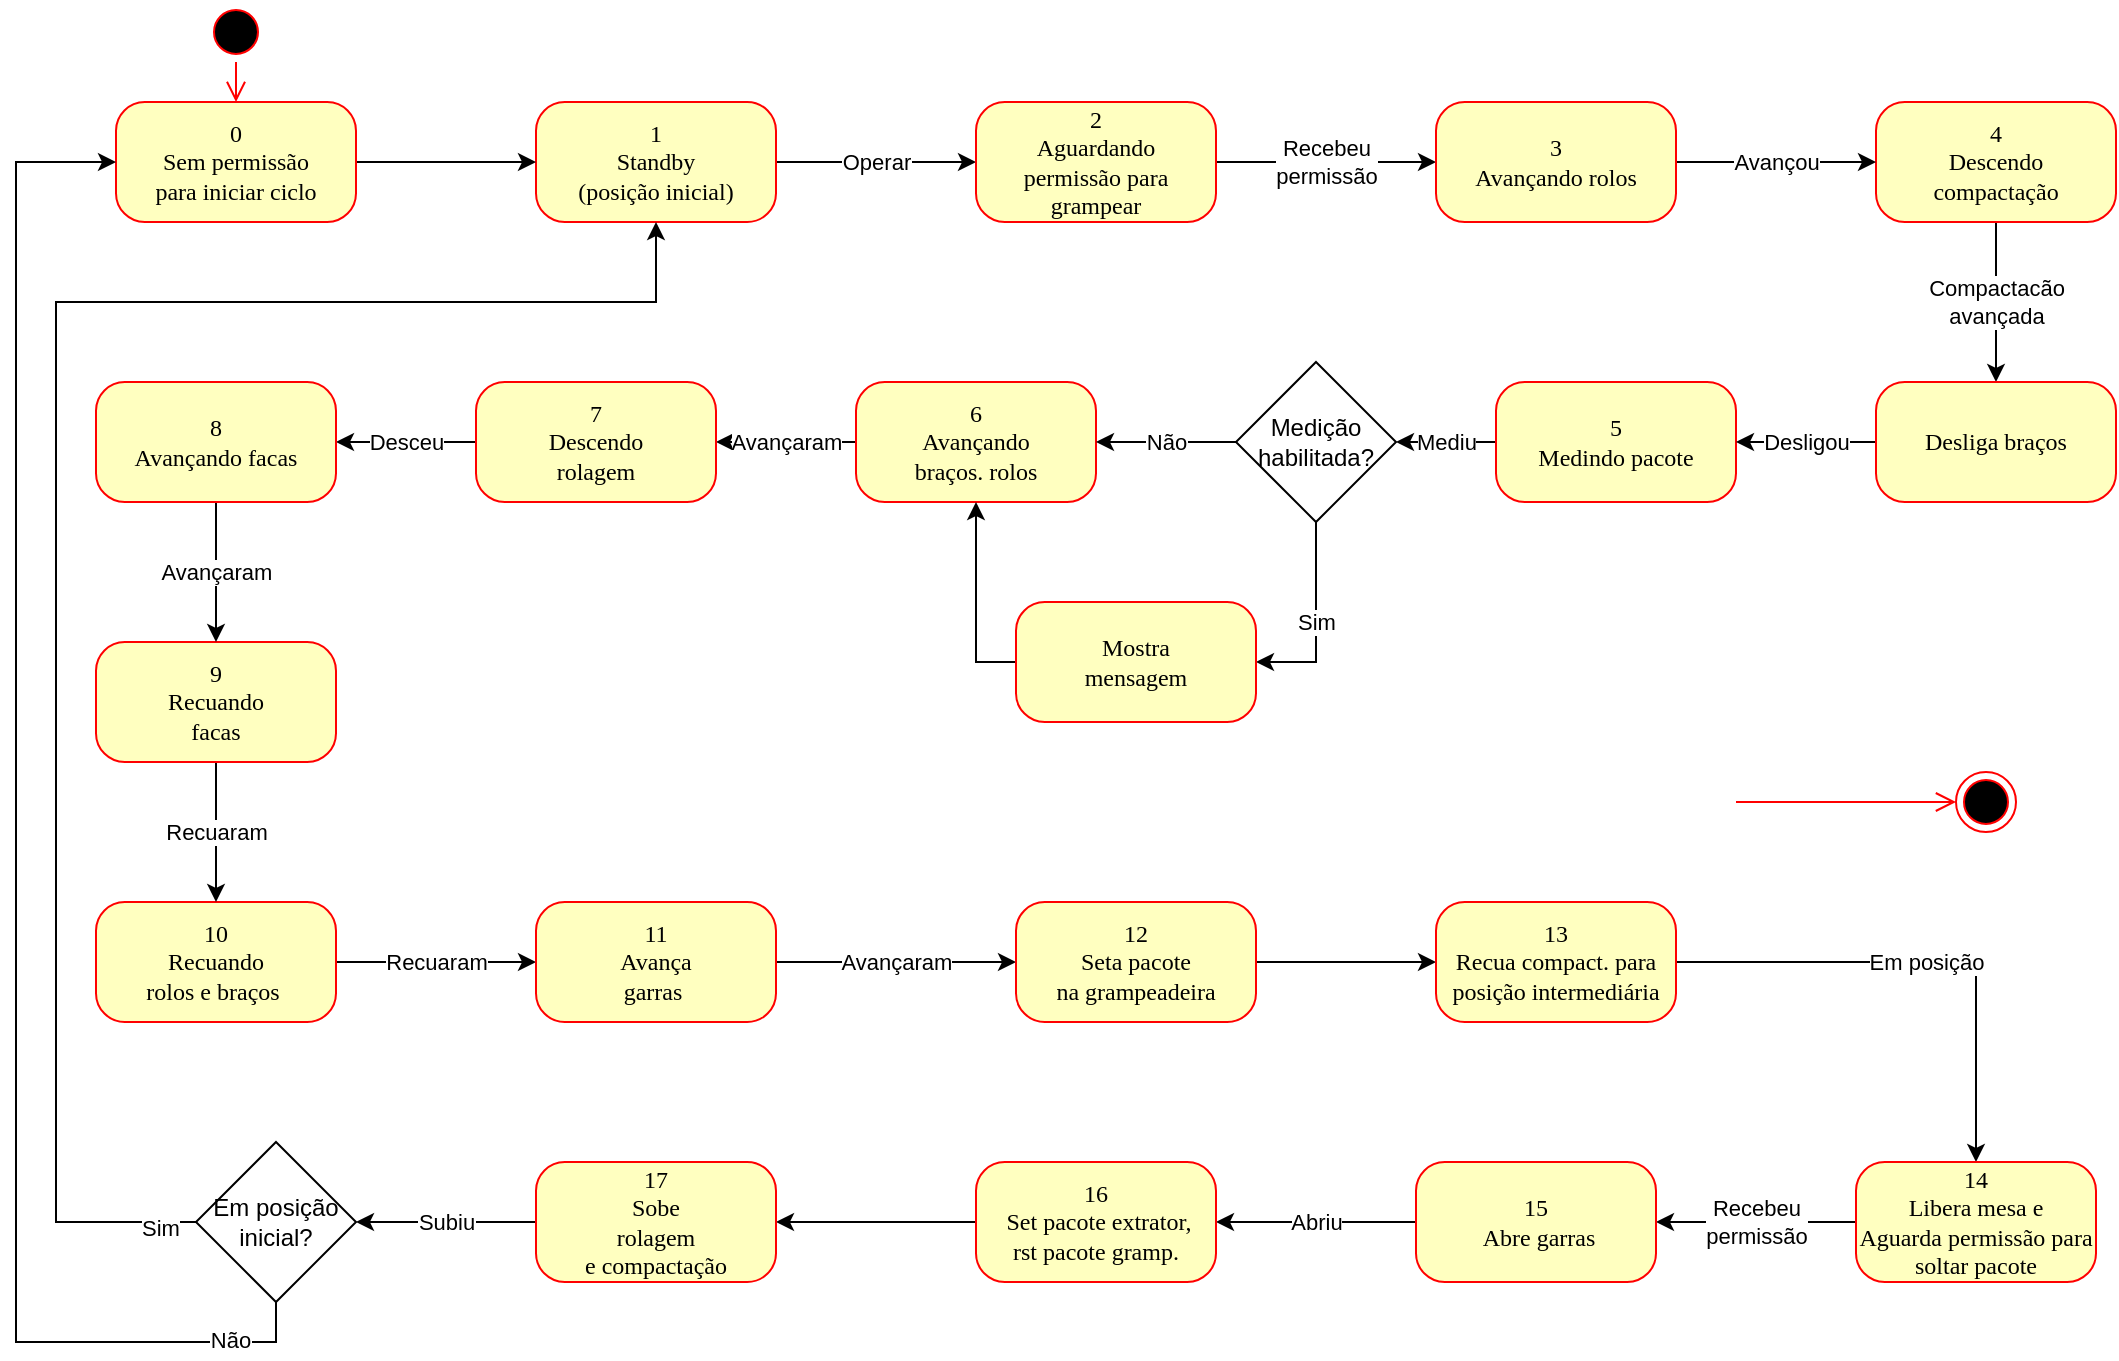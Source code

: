 <mxfile version="20.4.1" type="github">
  <diagram name="Page-1" id="58cdce13-f638-feb5-8d6f-7d28b1aa9fa0">
    <mxGraphModel dx="1422" dy="794" grid="1" gridSize="10" guides="1" tooltips="1" connect="1" arrows="1" fold="1" page="1" pageScale="1" pageWidth="1100" pageHeight="850" background="none" math="0" shadow="0">
      <root>
        <mxCell id="0" />
        <mxCell id="1" parent="0" />
        <mxCell id="382b91b5511bd0f7-1" value="" style="ellipse;html=1;shape=startState;fillColor=#000000;strokeColor=#ff0000;rounded=1;shadow=0;comic=0;labelBackgroundColor=none;fontFamily=Verdana;fontSize=12;fontColor=#000000;align=center;direction=south;" parent="1" vertex="1">
          <mxGeometry x="115" y="10" width="30" height="30" as="geometry" />
        </mxCell>
        <mxCell id="jQokinDUlVYAcxLV8BET-2" value="Operar" style="edgeStyle=orthogonalEdgeStyle;rounded=0;orthogonalLoop=1;jettySize=auto;html=1;entryX=0;entryY=0.5;entryDx=0;entryDy=0;startArrow=none;" parent="1" target="jQokinDUlVYAcxLV8BET-1" edge="1" source="382b91b5511bd0f7-6">
          <mxGeometry relative="1" as="geometry">
            <mxPoint x="300" y="91" as="sourcePoint" />
            <mxPoint x="440" y="91" as="targetPoint" />
          </mxGeometry>
        </mxCell>
        <mxCell id="2a3bc250acf0617d-9" style="edgeStyle=orthogonalEdgeStyle;html=1;labelBackgroundColor=none;endArrow=open;endSize=8;strokeColor=#ff0000;fontFamily=Verdana;fontSize=12;align=left;entryX=0.5;entryY=0;entryDx=0;entryDy=0;" parent="1" source="382b91b5511bd0f7-1" target="s9oWyH8iMVD2X-oMLR95-56" edge="1">
          <mxGeometry relative="1" as="geometry" />
        </mxCell>
        <mxCell id="s9oWyH8iMVD2X-oMLR95-15" value="Recebeu&lt;br&gt;permissão" style="edgeStyle=orthogonalEdgeStyle;rounded=0;orthogonalLoop=1;jettySize=auto;html=1;" edge="1" parent="1" source="jQokinDUlVYAcxLV8BET-1" target="s9oWyH8iMVD2X-oMLR95-7">
          <mxGeometry relative="1" as="geometry" />
        </mxCell>
        <mxCell id="jQokinDUlVYAcxLV8BET-1" value="2&lt;br&gt;Aguardando&lt;br&gt;permissão para&lt;br&gt;grampear" style="rounded=1;whiteSpace=wrap;html=1;arcSize=24;fillColor=#ffffc0;strokeColor=#ff0000;shadow=0;comic=0;labelBackgroundColor=none;fontFamily=Verdana;fontSize=12;fontColor=#000000;align=center;" parent="1" vertex="1">
          <mxGeometry x="500" y="60" width="120" height="60" as="geometry" />
        </mxCell>
        <mxCell id="jQokinDUlVYAcxLV8BET-8" value="Compactacão&lt;br&gt;avançada" style="edgeStyle=orthogonalEdgeStyle;rounded=0;orthogonalLoop=1;jettySize=auto;html=1;exitX=0.5;exitY=1;exitDx=0;exitDy=0;" parent="1" source="jQokinDUlVYAcxLV8BET-3" target="s9oWyH8iMVD2X-oMLR95-46" edge="1">
          <mxGeometry relative="1" as="geometry" />
        </mxCell>
        <mxCell id="jQokinDUlVYAcxLV8BET-3" value="4&lt;br&gt;Descendo&lt;br&gt;compactação" style="rounded=1;whiteSpace=wrap;html=1;arcSize=24;fillColor=#ffffc0;strokeColor=#ff0000;shadow=0;comic=0;labelBackgroundColor=none;fontFamily=Verdana;fontSize=12;fontColor=#000000;align=center;" parent="1" vertex="1">
          <mxGeometry x="950" y="60" width="120" height="60" as="geometry" />
        </mxCell>
        <mxCell id="s9oWyH8iMVD2X-oMLR95-13" value="Mediu" style="edgeStyle=orthogonalEdgeStyle;rounded=0;orthogonalLoop=1;jettySize=auto;html=1;" edge="1" parent="1" source="jQokinDUlVYAcxLV8BET-7" target="s9oWyH8iMVD2X-oMLR95-12">
          <mxGeometry relative="1" as="geometry" />
        </mxCell>
        <mxCell id="jQokinDUlVYAcxLV8BET-7" value="5&lt;br&gt;Medindo pacote" style="rounded=1;whiteSpace=wrap;html=1;arcSize=24;fillColor=#ffffc0;strokeColor=#ff0000;shadow=0;comic=0;labelBackgroundColor=none;fontFamily=Verdana;fontSize=12;fontColor=#000000;align=center;" parent="1" vertex="1">
          <mxGeometry x="760" y="200" width="120" height="60" as="geometry" />
        </mxCell>
        <mxCell id="s9oWyH8iMVD2X-oMLR95-27" value="Recuaram" style="edgeStyle=orthogonalEdgeStyle;rounded=0;orthogonalLoop=1;jettySize=auto;html=1;" edge="1" parent="1" source="jQokinDUlVYAcxLV8BET-9" target="s9oWyH8iMVD2X-oMLR95-26">
          <mxGeometry relative="1" as="geometry" />
        </mxCell>
        <mxCell id="jQokinDUlVYAcxLV8BET-9" value="10&lt;br&gt;Recuando&lt;br&gt;rolos e braços&amp;nbsp;&lt;br&gt;" style="rounded=1;whiteSpace=wrap;html=1;arcSize=24;fillColor=#ffffc0;strokeColor=#ff0000;shadow=0;comic=0;labelBackgroundColor=none;fontFamily=Verdana;fontSize=12;fontColor=#000000;align=center;" parent="1" vertex="1">
          <mxGeometry x="60" y="460" width="120" height="60" as="geometry" />
        </mxCell>
        <mxCell id="jQokinDUlVYAcxLV8BET-14" value="Avançaram" style="edgeStyle=orthogonalEdgeStyle;rounded=0;orthogonalLoop=1;jettySize=auto;html=1;" parent="1" source="jQokinDUlVYAcxLV8BET-11" target="jQokinDUlVYAcxLV8BET-13" edge="1">
          <mxGeometry relative="1" as="geometry" />
        </mxCell>
        <mxCell id="jQokinDUlVYAcxLV8BET-11" value="6&lt;br&gt;Avançando&lt;br&gt;braços. rolos" style="rounded=1;whiteSpace=wrap;html=1;arcSize=24;fillColor=#ffffc0;strokeColor=#ff0000;shadow=0;comic=0;labelBackgroundColor=none;fontFamily=Verdana;fontSize=12;fontColor=#000000;align=center;" parent="1" vertex="1">
          <mxGeometry x="440" y="200" width="120" height="60" as="geometry" />
        </mxCell>
        <mxCell id="s9oWyH8iMVD2X-oMLR95-23" value="Desceu" style="edgeStyle=orthogonalEdgeStyle;rounded=0;orthogonalLoop=1;jettySize=auto;html=1;" edge="1" parent="1" source="jQokinDUlVYAcxLV8BET-13" target="s9oWyH8iMVD2X-oMLR95-22">
          <mxGeometry relative="1" as="geometry" />
        </mxCell>
        <mxCell id="jQokinDUlVYAcxLV8BET-13" value="7&lt;br&gt;Descendo&lt;br&gt;rolagem" style="rounded=1;whiteSpace=wrap;html=1;arcSize=24;fillColor=#ffffc0;strokeColor=#ff0000;shadow=0;comic=0;labelBackgroundColor=none;fontFamily=Verdana;fontSize=12;fontColor=#000000;align=center;" parent="1" vertex="1">
          <mxGeometry x="250" y="200" width="120" height="60" as="geometry" />
        </mxCell>
        <mxCell id="s9oWyH8iMVD2X-oMLR95-25" value="Recuaram" style="edgeStyle=orthogonalEdgeStyle;rounded=0;orthogonalLoop=1;jettySize=auto;html=1;" edge="1" parent="1" source="s9oWyH8iMVD2X-oMLR95-5" target="jQokinDUlVYAcxLV8BET-9">
          <mxGeometry relative="1" as="geometry" />
        </mxCell>
        <mxCell id="s9oWyH8iMVD2X-oMLR95-5" value="9&lt;br&gt;Recuando&lt;br&gt;facas" style="rounded=1;whiteSpace=wrap;html=1;arcSize=24;fillColor=#ffffc0;strokeColor=#ff0000;shadow=0;comic=0;labelBackgroundColor=none;fontFamily=Verdana;fontSize=12;fontColor=#000000;align=center;" vertex="1" parent="1">
          <mxGeometry x="60" y="330" width="120" height="60" as="geometry" />
        </mxCell>
        <mxCell id="s9oWyH8iMVD2X-oMLR95-18" value="Avançou" style="edgeStyle=orthogonalEdgeStyle;rounded=0;orthogonalLoop=1;jettySize=auto;html=1;" edge="1" parent="1" source="s9oWyH8iMVD2X-oMLR95-7" target="jQokinDUlVYAcxLV8BET-3">
          <mxGeometry relative="1" as="geometry" />
        </mxCell>
        <mxCell id="s9oWyH8iMVD2X-oMLR95-7" value="3&lt;br&gt;Avançando rolos" style="rounded=1;whiteSpace=wrap;html=1;arcSize=24;fillColor=#ffffc0;strokeColor=#ff0000;shadow=0;comic=0;labelBackgroundColor=none;fontFamily=Verdana;fontSize=12;fontColor=#000000;align=center;" vertex="1" parent="1">
          <mxGeometry x="730" y="60" width="120" height="60" as="geometry" />
        </mxCell>
        <mxCell id="s9oWyH8iMVD2X-oMLR95-14" value="Sim" style="edgeStyle=orthogonalEdgeStyle;rounded=0;orthogonalLoop=1;jettySize=auto;html=1;exitX=0.5;exitY=1;exitDx=0;exitDy=0;entryX=1;entryY=0.5;entryDx=0;entryDy=0;" edge="1" parent="1" source="s9oWyH8iMVD2X-oMLR95-12" target="s9oWyH8iMVD2X-oMLR95-19">
          <mxGeometry relative="1" as="geometry" />
        </mxCell>
        <mxCell id="s9oWyH8iMVD2X-oMLR95-20" value="Não" style="edgeStyle=orthogonalEdgeStyle;rounded=0;orthogonalLoop=1;jettySize=auto;html=1;" edge="1" parent="1" source="s9oWyH8iMVD2X-oMLR95-12" target="jQokinDUlVYAcxLV8BET-11">
          <mxGeometry relative="1" as="geometry" />
        </mxCell>
        <mxCell id="s9oWyH8iMVD2X-oMLR95-12" value="Medição&lt;br&gt;habilitada?" style="rhombus;whiteSpace=wrap;html=1;" vertex="1" parent="1">
          <mxGeometry x="630" y="190" width="80" height="80" as="geometry" />
        </mxCell>
        <mxCell id="s9oWyH8iMVD2X-oMLR95-21" style="edgeStyle=orthogonalEdgeStyle;rounded=0;orthogonalLoop=1;jettySize=auto;html=1;exitX=0;exitY=0.5;exitDx=0;exitDy=0;entryX=0.5;entryY=1;entryDx=0;entryDy=0;" edge="1" parent="1" source="s9oWyH8iMVD2X-oMLR95-19" target="jQokinDUlVYAcxLV8BET-11">
          <mxGeometry relative="1" as="geometry" />
        </mxCell>
        <mxCell id="s9oWyH8iMVD2X-oMLR95-19" value="Mostra&lt;br&gt;mensagem" style="rounded=1;whiteSpace=wrap;html=1;arcSize=24;fillColor=#ffffc0;strokeColor=#ff0000;shadow=0;comic=0;labelBackgroundColor=none;fontFamily=Verdana;fontSize=12;fontColor=#000000;align=center;" vertex="1" parent="1">
          <mxGeometry x="520" y="310" width="120" height="60" as="geometry" />
        </mxCell>
        <mxCell id="s9oWyH8iMVD2X-oMLR95-24" value="Avançaram" style="edgeStyle=orthogonalEdgeStyle;rounded=0;orthogonalLoop=1;jettySize=auto;html=1;" edge="1" parent="1" source="s9oWyH8iMVD2X-oMLR95-22" target="s9oWyH8iMVD2X-oMLR95-5">
          <mxGeometry relative="1" as="geometry" />
        </mxCell>
        <mxCell id="s9oWyH8iMVD2X-oMLR95-22" value="8&lt;br&gt;Avançando facas" style="rounded=1;whiteSpace=wrap;html=1;arcSize=24;fillColor=#ffffc0;strokeColor=#ff0000;shadow=0;comic=0;labelBackgroundColor=none;fontFamily=Verdana;fontSize=12;fontColor=#000000;align=center;" vertex="1" parent="1">
          <mxGeometry x="60" y="200" width="120" height="60" as="geometry" />
        </mxCell>
        <mxCell id="s9oWyH8iMVD2X-oMLR95-29" value="Avançaram" style="edgeStyle=orthogonalEdgeStyle;rounded=0;orthogonalLoop=1;jettySize=auto;html=1;entryX=0;entryY=0.5;entryDx=0;entryDy=0;" edge="1" parent="1" source="s9oWyH8iMVD2X-oMLR95-26" target="s9oWyH8iMVD2X-oMLR95-30">
          <mxGeometry relative="1" as="geometry">
            <mxPoint x="500" y="490" as="targetPoint" />
          </mxGeometry>
        </mxCell>
        <mxCell id="s9oWyH8iMVD2X-oMLR95-26" value="11&lt;br&gt;Avança&lt;br&gt;garras&amp;nbsp;" style="rounded=1;whiteSpace=wrap;html=1;arcSize=24;fillColor=#ffffc0;strokeColor=#ff0000;shadow=0;comic=0;labelBackgroundColor=none;fontFamily=Verdana;fontSize=12;fontColor=#000000;align=center;" vertex="1" parent="1">
          <mxGeometry x="280" y="460" width="120" height="60" as="geometry" />
        </mxCell>
        <mxCell id="s9oWyH8iMVD2X-oMLR95-40" value="" style="edgeStyle=orthogonalEdgeStyle;rounded=0;orthogonalLoop=1;jettySize=auto;html=1;" edge="1" parent="1" source="s9oWyH8iMVD2X-oMLR95-30" target="s9oWyH8iMVD2X-oMLR95-32">
          <mxGeometry relative="1" as="geometry" />
        </mxCell>
        <mxCell id="s9oWyH8iMVD2X-oMLR95-30" value="12&lt;br&gt;Seta pacote&lt;br&gt;na grampeadeira" style="rounded=1;whiteSpace=wrap;html=1;arcSize=24;fillColor=#ffffc0;strokeColor=#ff0000;shadow=0;comic=0;labelBackgroundColor=none;fontFamily=Verdana;fontSize=12;fontColor=#000000;align=center;" vertex="1" parent="1">
          <mxGeometry x="520" y="460" width="120" height="60" as="geometry" />
        </mxCell>
        <mxCell id="s9oWyH8iMVD2X-oMLR95-35" value="Em posição" style="edgeStyle=orthogonalEdgeStyle;rounded=0;orthogonalLoop=1;jettySize=auto;html=1;" edge="1" parent="1" source="s9oWyH8iMVD2X-oMLR95-32" target="s9oWyH8iMVD2X-oMLR95-34">
          <mxGeometry relative="1" as="geometry" />
        </mxCell>
        <mxCell id="s9oWyH8iMVD2X-oMLR95-32" value="13&lt;br&gt;Recua compact. para posição intermediária" style="rounded=1;whiteSpace=wrap;html=1;arcSize=24;fillColor=#ffffc0;strokeColor=#ff0000;shadow=0;comic=0;labelBackgroundColor=none;fontFamily=Verdana;fontSize=12;fontColor=#000000;align=center;" vertex="1" parent="1">
          <mxGeometry x="730" y="460" width="120" height="60" as="geometry" />
        </mxCell>
        <mxCell id="s9oWyH8iMVD2X-oMLR95-37" value="Recebeu&lt;br&gt;permissão" style="edgeStyle=orthogonalEdgeStyle;rounded=0;orthogonalLoop=1;jettySize=auto;html=1;" edge="1" parent="1" source="s9oWyH8iMVD2X-oMLR95-34" target="s9oWyH8iMVD2X-oMLR95-36">
          <mxGeometry relative="1" as="geometry" />
        </mxCell>
        <mxCell id="s9oWyH8iMVD2X-oMLR95-34" value="14&lt;br&gt;Libera mesa e&lt;br&gt;Aguarda permissão para soltar pacote" style="rounded=1;whiteSpace=wrap;html=1;arcSize=24;fillColor=#ffffc0;strokeColor=#ff0000;shadow=0;comic=0;labelBackgroundColor=none;fontFamily=Verdana;fontSize=12;fontColor=#000000;align=center;" vertex="1" parent="1">
          <mxGeometry x="940" y="590" width="120" height="60" as="geometry" />
        </mxCell>
        <mxCell id="s9oWyH8iMVD2X-oMLR95-39" value="Abriu" style="edgeStyle=orthogonalEdgeStyle;rounded=0;orthogonalLoop=1;jettySize=auto;html=1;" edge="1" parent="1" source="s9oWyH8iMVD2X-oMLR95-36" target="s9oWyH8iMVD2X-oMLR95-38">
          <mxGeometry relative="1" as="geometry" />
        </mxCell>
        <mxCell id="s9oWyH8iMVD2X-oMLR95-36" value="15&lt;br&gt;&amp;nbsp;Abre garras" style="rounded=1;whiteSpace=wrap;html=1;arcSize=24;fillColor=#ffffc0;strokeColor=#ff0000;shadow=0;comic=0;labelBackgroundColor=none;fontFamily=Verdana;fontSize=12;fontColor=#000000;align=center;" vertex="1" parent="1">
          <mxGeometry x="720" y="590" width="120" height="60" as="geometry" />
        </mxCell>
        <mxCell id="s9oWyH8iMVD2X-oMLR95-45" value="" style="edgeStyle=orthogonalEdgeStyle;rounded=0;orthogonalLoop=1;jettySize=auto;html=1;" edge="1" parent="1" source="s9oWyH8iMVD2X-oMLR95-38" target="s9oWyH8iMVD2X-oMLR95-44">
          <mxGeometry relative="1" as="geometry" />
        </mxCell>
        <mxCell id="s9oWyH8iMVD2X-oMLR95-38" value="16&lt;br&gt;&amp;nbsp;Set pacote extrator,&lt;br&gt;rst pacote gramp." style="rounded=1;whiteSpace=wrap;html=1;arcSize=24;fillColor=#ffffc0;strokeColor=#ff0000;shadow=0;comic=0;labelBackgroundColor=none;fontFamily=Verdana;fontSize=12;fontColor=#000000;align=center;" vertex="1" parent="1">
          <mxGeometry x="500" y="590" width="120" height="60" as="geometry" />
        </mxCell>
        <mxCell id="s9oWyH8iMVD2X-oMLR95-55" value="Subiu" style="edgeStyle=orthogonalEdgeStyle;rounded=0;orthogonalLoop=1;jettySize=auto;html=1;entryX=1;entryY=0.5;entryDx=0;entryDy=0;" edge="1" parent="1" source="s9oWyH8iMVD2X-oMLR95-44" target="s9oWyH8iMVD2X-oMLR95-59">
          <mxGeometry relative="1" as="geometry">
            <mxPoint x="200" y="620" as="targetPoint" />
          </mxGeometry>
        </mxCell>
        <mxCell id="s9oWyH8iMVD2X-oMLR95-44" value="17&lt;br&gt;Sobe&lt;br&gt;rolagem&lt;br&gt;e compactação" style="rounded=1;whiteSpace=wrap;html=1;arcSize=24;fillColor=#ffffc0;strokeColor=#ff0000;shadow=0;comic=0;labelBackgroundColor=none;fontFamily=Verdana;fontSize=12;fontColor=#000000;align=center;" vertex="1" parent="1">
          <mxGeometry x="280" y="590" width="120" height="60" as="geometry" />
        </mxCell>
        <mxCell id="s9oWyH8iMVD2X-oMLR95-48" value="Desligou" style="edgeStyle=orthogonalEdgeStyle;rounded=0;orthogonalLoop=1;jettySize=auto;html=1;" edge="1" parent="1" source="s9oWyH8iMVD2X-oMLR95-46" target="jQokinDUlVYAcxLV8BET-7">
          <mxGeometry relative="1" as="geometry" />
        </mxCell>
        <mxCell id="s9oWyH8iMVD2X-oMLR95-46" value="Desliga braços" style="rounded=1;whiteSpace=wrap;html=1;arcSize=24;fillColor=#ffffc0;strokeColor=#ff0000;shadow=0;comic=0;labelBackgroundColor=none;fontFamily=Verdana;fontSize=12;fontColor=#000000;align=center;" vertex="1" parent="1">
          <mxGeometry x="950" y="200" width="120" height="60" as="geometry" />
        </mxCell>
        <mxCell id="382b91b5511bd0f7-6" value="1&lt;br&gt;Standby&lt;br&gt;(posição inicial)" style="rounded=1;whiteSpace=wrap;html=1;arcSize=24;fillColor=#ffffc0;strokeColor=#ff0000;shadow=0;comic=0;labelBackgroundColor=none;fontFamily=Verdana;fontSize=12;fontColor=#000000;align=center;" parent="1" vertex="1">
          <mxGeometry x="280" y="60" width="120" height="60" as="geometry" />
        </mxCell>
        <mxCell id="s9oWyH8iMVD2X-oMLR95-58" value="" style="edgeStyle=orthogonalEdgeStyle;rounded=0;orthogonalLoop=1;jettySize=auto;html=1;" edge="1" parent="1" source="s9oWyH8iMVD2X-oMLR95-56" target="382b91b5511bd0f7-6">
          <mxGeometry relative="1" as="geometry" />
        </mxCell>
        <mxCell id="s9oWyH8iMVD2X-oMLR95-56" value="0&lt;br&gt;Sem permissão&lt;br&gt;para iniciar ciclo" style="rounded=1;whiteSpace=wrap;html=1;arcSize=24;fillColor=#ffffc0;strokeColor=#ff0000;shadow=0;comic=0;labelBackgroundColor=none;fontFamily=Verdana;fontSize=12;fontColor=#000000;align=center;" vertex="1" parent="1">
          <mxGeometry x="70" y="60" width="120" height="60" as="geometry" />
        </mxCell>
        <mxCell id="s9oWyH8iMVD2X-oMLR95-61" style="edgeStyle=orthogonalEdgeStyle;rounded=0;orthogonalLoop=1;jettySize=auto;html=1;exitX=0;exitY=0.5;exitDx=0;exitDy=0;entryX=0.5;entryY=1;entryDx=0;entryDy=0;" edge="1" parent="1" source="s9oWyH8iMVD2X-oMLR95-59" target="382b91b5511bd0f7-6">
          <mxGeometry relative="1" as="geometry">
            <Array as="points">
              <mxPoint x="40" y="620" />
              <mxPoint x="40" y="160" />
              <mxPoint x="340" y="160" />
            </Array>
          </mxGeometry>
        </mxCell>
        <mxCell id="s9oWyH8iMVD2X-oMLR95-63" value="Sim" style="edgeLabel;html=1;align=center;verticalAlign=middle;resizable=0;points=[];" vertex="1" connectable="0" parent="s9oWyH8iMVD2X-oMLR95-61">
          <mxGeometry x="-0.959" y="3" relative="1" as="geometry">
            <mxPoint as="offset" />
          </mxGeometry>
        </mxCell>
        <mxCell id="s9oWyH8iMVD2X-oMLR95-64" style="edgeStyle=orthogonalEdgeStyle;rounded=0;orthogonalLoop=1;jettySize=auto;html=1;exitX=0.5;exitY=1;exitDx=0;exitDy=0;entryX=0;entryY=0.5;entryDx=0;entryDy=0;" edge="1" parent="1" source="s9oWyH8iMVD2X-oMLR95-59" target="s9oWyH8iMVD2X-oMLR95-56">
          <mxGeometry relative="1" as="geometry">
            <Array as="points">
              <mxPoint x="150" y="680" />
              <mxPoint x="20" y="680" />
              <mxPoint x="20" y="90" />
            </Array>
          </mxGeometry>
        </mxCell>
        <mxCell id="s9oWyH8iMVD2X-oMLR95-65" value="Não" style="edgeLabel;html=1;align=center;verticalAlign=middle;resizable=0;points=[];" vertex="1" connectable="0" parent="s9oWyH8iMVD2X-oMLR95-64">
          <mxGeometry x="-0.891" y="-1" relative="1" as="geometry">
            <mxPoint as="offset" />
          </mxGeometry>
        </mxCell>
        <mxCell id="s9oWyH8iMVD2X-oMLR95-59" value="Em posição&lt;br&gt;inicial?" style="rhombus;whiteSpace=wrap;html=1;" vertex="1" parent="1">
          <mxGeometry x="110" y="580" width="80" height="80" as="geometry" />
        </mxCell>
        <mxCell id="24f968d109e7d6b4-3" value="" style="ellipse;html=1;shape=endState;fillColor=#000000;strokeColor=#ff0000;rounded=1;shadow=0;comic=0;labelBackgroundColor=none;fontFamily=Verdana;fontSize=12;fontColor=#000000;align=center;" parent="1" vertex="1">
          <mxGeometry x="990" y="395" width="30" height="30" as="geometry" />
        </mxCell>
        <mxCell id="3cde6dad864a17aa-12" style="edgeStyle=elbowEdgeStyle;html=1;labelBackgroundColor=none;endArrow=open;endSize=8;strokeColor=#ff0000;fontFamily=Verdana;fontSize=12;align=left;" parent="1" target="24f968d109e7d6b4-3" edge="1">
          <mxGeometry relative="1" as="geometry">
            <mxPoint x="880" y="410" as="sourcePoint" />
          </mxGeometry>
        </mxCell>
      </root>
    </mxGraphModel>
  </diagram>
</mxfile>
